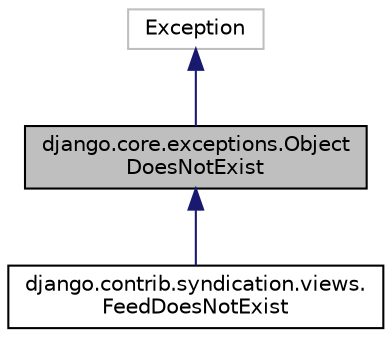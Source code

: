 digraph "django.core.exceptions.ObjectDoesNotExist"
{
 // LATEX_PDF_SIZE
  edge [fontname="Helvetica",fontsize="10",labelfontname="Helvetica",labelfontsize="10"];
  node [fontname="Helvetica",fontsize="10",shape=record];
  Node1 [label="django.core.exceptions.Object\lDoesNotExist",height=0.2,width=0.4,color="black", fillcolor="grey75", style="filled", fontcolor="black",tooltip=" "];
  Node2 -> Node1 [dir="back",color="midnightblue",fontsize="10",style="solid"];
  Node2 [label="Exception",height=0.2,width=0.4,color="grey75", fillcolor="white", style="filled",tooltip=" "];
  Node1 -> Node3 [dir="back",color="midnightblue",fontsize="10",style="solid"];
  Node3 [label="django.contrib.syndication.views.\lFeedDoesNotExist",height=0.2,width=0.4,color="black", fillcolor="white", style="filled",URL="$classdjango_1_1contrib_1_1syndication_1_1views_1_1_feed_does_not_exist.html",tooltip=" "];
}
